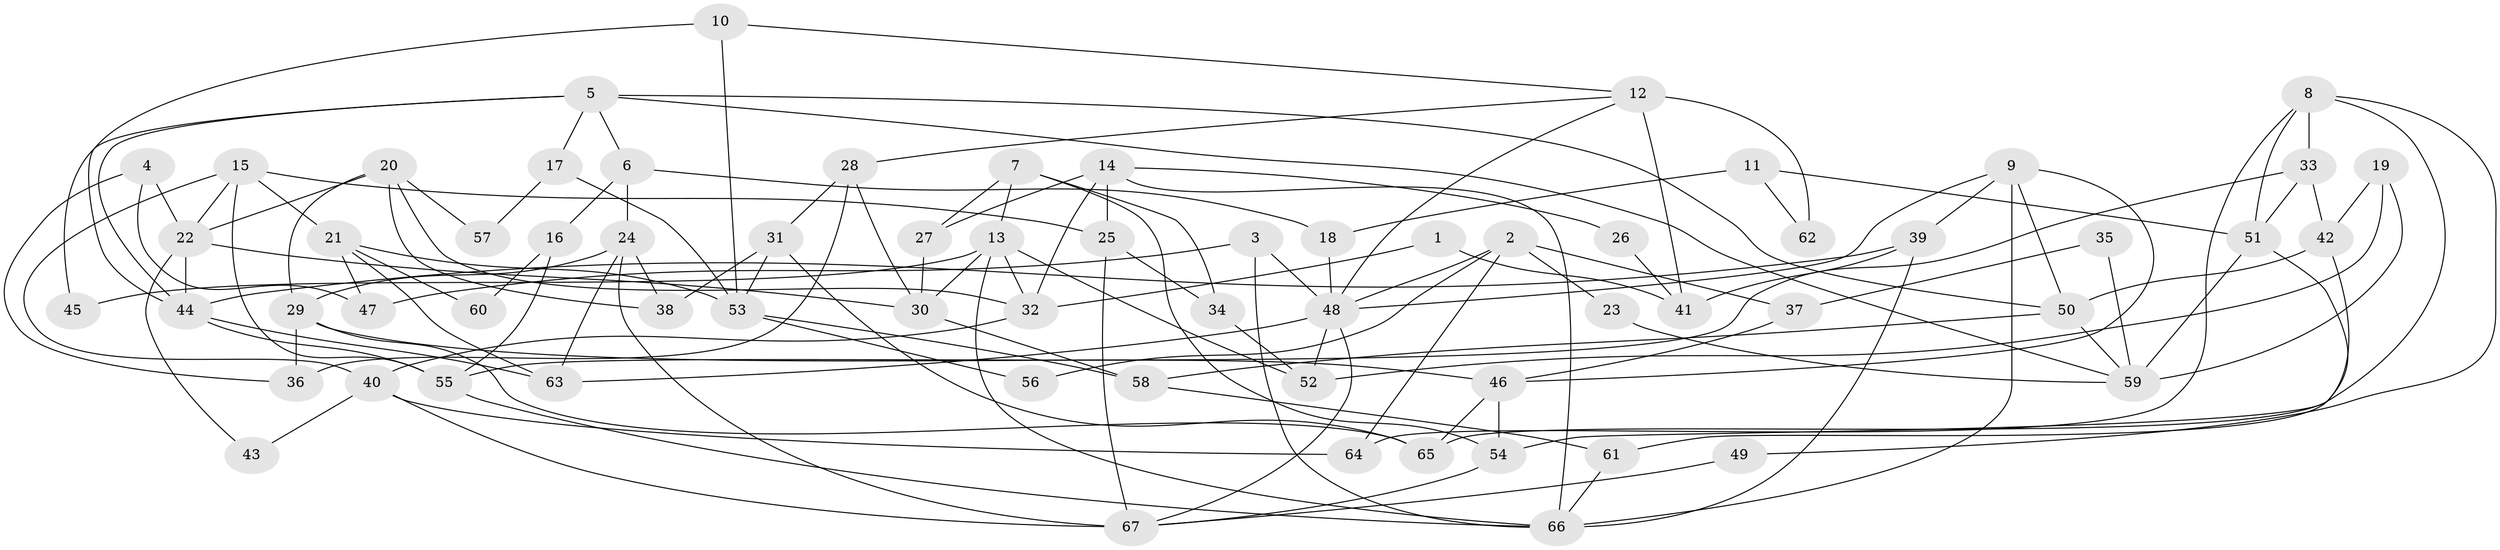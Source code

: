 // coarse degree distribution, {2: 0.23076923076923078, 5: 0.15384615384615385, 3: 0.07692307692307693, 6: 0.07692307692307693, 4: 0.23076923076923078, 7: 0.07692307692307693, 8: 0.038461538461538464, 1: 0.038461538461538464, 12: 0.038461538461538464, 9: 0.038461538461538464}
// Generated by graph-tools (version 1.1) at 2025/54/03/04/25 21:54:43]
// undirected, 67 vertices, 134 edges
graph export_dot {
graph [start="1"]
  node [color=gray90,style=filled];
  1;
  2;
  3;
  4;
  5;
  6;
  7;
  8;
  9;
  10;
  11;
  12;
  13;
  14;
  15;
  16;
  17;
  18;
  19;
  20;
  21;
  22;
  23;
  24;
  25;
  26;
  27;
  28;
  29;
  30;
  31;
  32;
  33;
  34;
  35;
  36;
  37;
  38;
  39;
  40;
  41;
  42;
  43;
  44;
  45;
  46;
  47;
  48;
  49;
  50;
  51;
  52;
  53;
  54;
  55;
  56;
  57;
  58;
  59;
  60;
  61;
  62;
  63;
  64;
  65;
  66;
  67;
  1 -- 32;
  1 -- 41;
  2 -- 64;
  2 -- 48;
  2 -- 23;
  2 -- 37;
  2 -- 56;
  3 -- 66;
  3 -- 48;
  3 -- 47;
  4 -- 47;
  4 -- 36;
  4 -- 22;
  5 -- 44;
  5 -- 59;
  5 -- 6;
  5 -- 17;
  5 -- 45;
  5 -- 50;
  6 -- 24;
  6 -- 16;
  6 -- 18;
  7 -- 13;
  7 -- 54;
  7 -- 27;
  7 -- 34;
  8 -- 65;
  8 -- 33;
  8 -- 49;
  8 -- 51;
  8 -- 64;
  9 -- 39;
  9 -- 48;
  9 -- 46;
  9 -- 50;
  9 -- 66;
  10 -- 44;
  10 -- 12;
  10 -- 53;
  11 -- 51;
  11 -- 18;
  11 -- 62;
  12 -- 28;
  12 -- 48;
  12 -- 41;
  12 -- 62;
  13 -- 30;
  13 -- 66;
  13 -- 32;
  13 -- 45;
  13 -- 52;
  14 -- 32;
  14 -- 25;
  14 -- 26;
  14 -- 27;
  14 -- 66;
  15 -- 22;
  15 -- 21;
  15 -- 25;
  15 -- 40;
  15 -- 55;
  16 -- 55;
  16 -- 60;
  17 -- 53;
  17 -- 57;
  18 -- 48;
  19 -- 59;
  19 -- 52;
  19 -- 42;
  20 -- 22;
  20 -- 32;
  20 -- 29;
  20 -- 38;
  20 -- 57;
  21 -- 53;
  21 -- 63;
  21 -- 47;
  21 -- 60;
  22 -- 30;
  22 -- 43;
  22 -- 44;
  23 -- 59;
  24 -- 29;
  24 -- 38;
  24 -- 63;
  24 -- 67;
  25 -- 34;
  25 -- 67;
  26 -- 41;
  27 -- 30;
  28 -- 31;
  28 -- 30;
  28 -- 36;
  29 -- 46;
  29 -- 36;
  29 -- 65;
  30 -- 58;
  31 -- 53;
  31 -- 65;
  31 -- 38;
  32 -- 40;
  33 -- 55;
  33 -- 42;
  33 -- 51;
  34 -- 52;
  35 -- 59;
  35 -- 37;
  37 -- 46;
  39 -- 44;
  39 -- 66;
  39 -- 41;
  40 -- 67;
  40 -- 43;
  40 -- 64;
  42 -- 50;
  42 -- 54;
  44 -- 55;
  44 -- 63;
  46 -- 54;
  46 -- 65;
  48 -- 67;
  48 -- 63;
  48 -- 52;
  49 -- 67;
  50 -- 58;
  50 -- 59;
  51 -- 59;
  51 -- 61;
  53 -- 58;
  53 -- 56;
  54 -- 67;
  55 -- 66;
  58 -- 61;
  61 -- 66;
}
